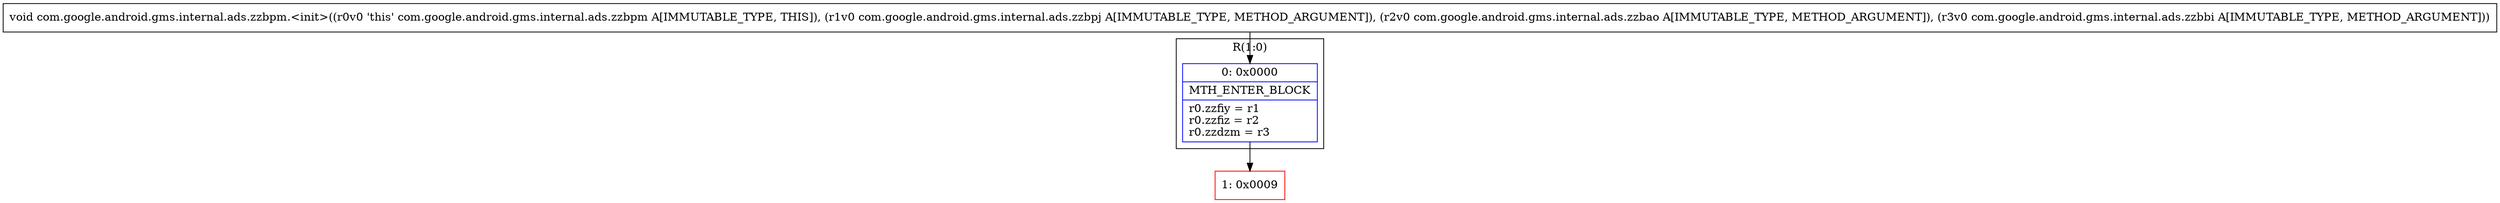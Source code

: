 digraph "CFG forcom.google.android.gms.internal.ads.zzbpm.\<init\>(Lcom\/google\/android\/gms\/internal\/ads\/zzbpj;Lcom\/google\/android\/gms\/internal\/ads\/zzbao;Lcom\/google\/android\/gms\/internal\/ads\/zzbbi;)V" {
subgraph cluster_Region_2051415096 {
label = "R(1:0)";
node [shape=record,color=blue];
Node_0 [shape=record,label="{0\:\ 0x0000|MTH_ENTER_BLOCK\l|r0.zzfiy = r1\lr0.zzfiz = r2\lr0.zzdzm = r3\l}"];
}
Node_1 [shape=record,color=red,label="{1\:\ 0x0009}"];
MethodNode[shape=record,label="{void com.google.android.gms.internal.ads.zzbpm.\<init\>((r0v0 'this' com.google.android.gms.internal.ads.zzbpm A[IMMUTABLE_TYPE, THIS]), (r1v0 com.google.android.gms.internal.ads.zzbpj A[IMMUTABLE_TYPE, METHOD_ARGUMENT]), (r2v0 com.google.android.gms.internal.ads.zzbao A[IMMUTABLE_TYPE, METHOD_ARGUMENT]), (r3v0 com.google.android.gms.internal.ads.zzbbi A[IMMUTABLE_TYPE, METHOD_ARGUMENT])) }"];
MethodNode -> Node_0;
Node_0 -> Node_1;
}

